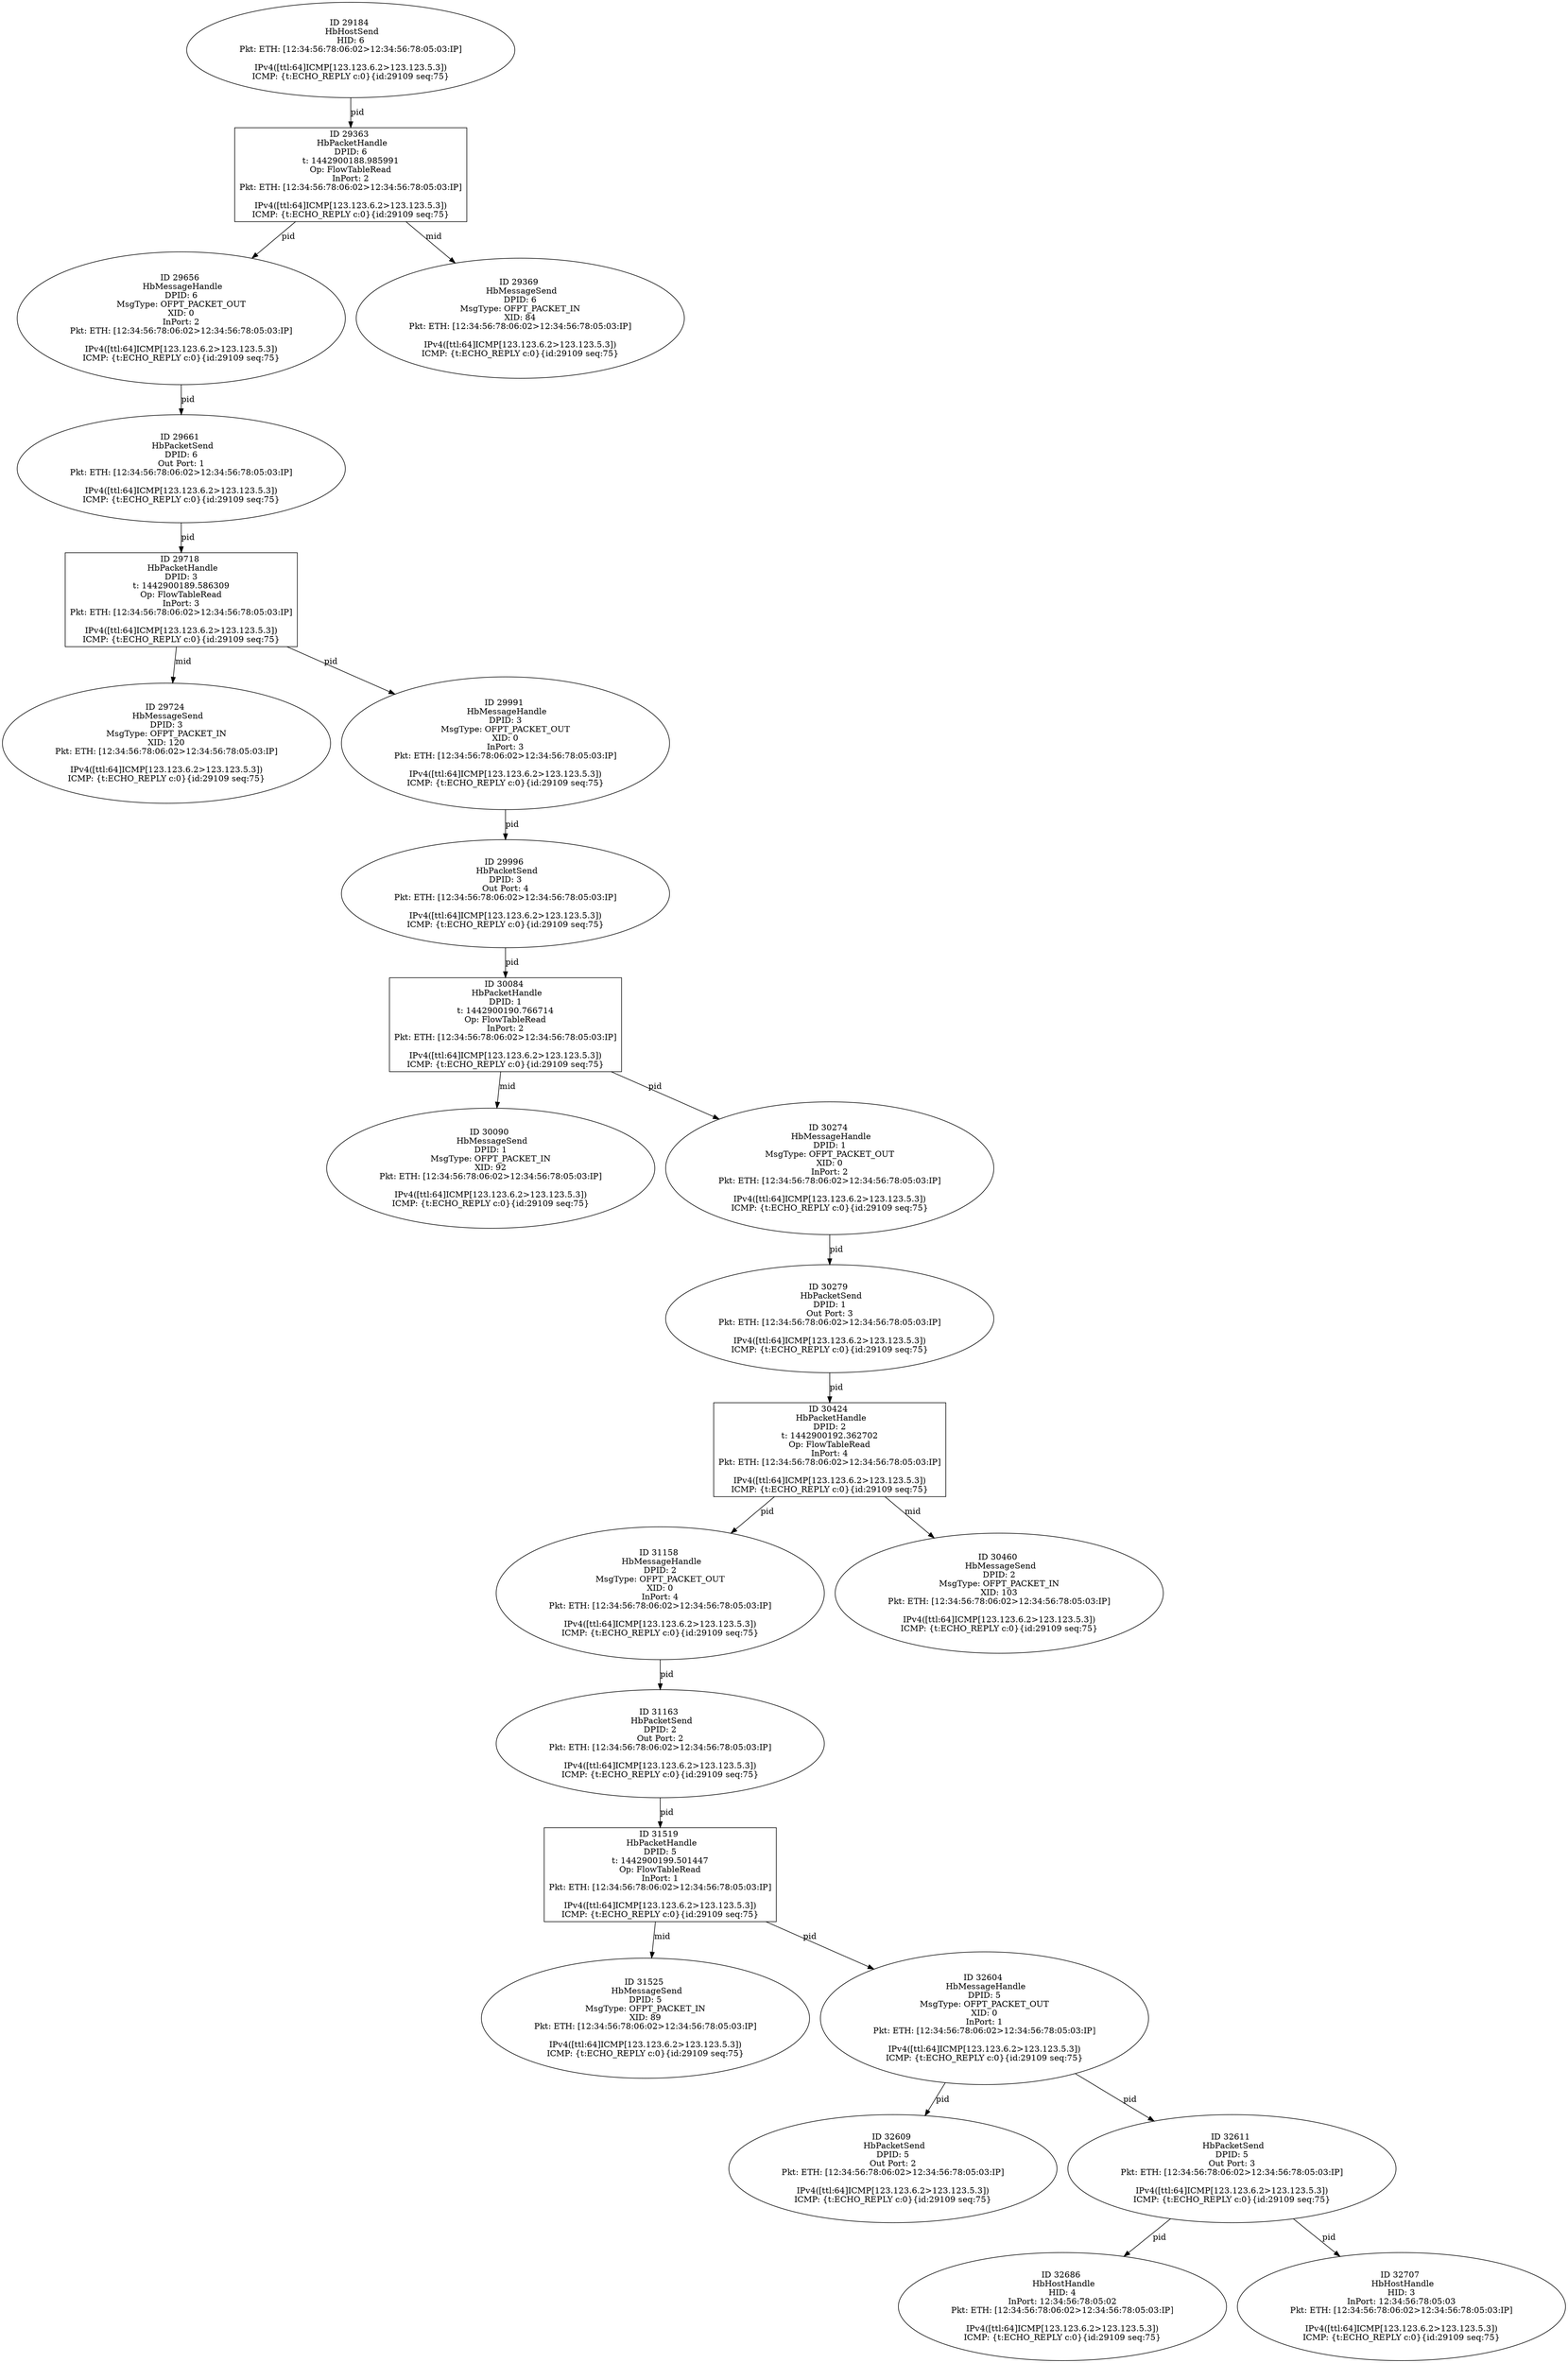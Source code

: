 strict digraph G {
29184 [shape=oval, event=<hb_events.HbHostSend object at 0x10dee8b10>, label="ID 29184 
 HbHostSend
HID: 6
Pkt: ETH: [12:34:56:78:06:02>12:34:56:78:05:03:IP]

IPv4([ttl:64]ICMP[123.123.6.2>123.123.5.3])
ICMP: {t:ECHO_REPLY c:0}{id:29109 seq:75}"];
30084 [shape=box, event=<hb_events.HbPacketHandle object at 0x10e2f3250>, label="ID 30084 
 HbPacketHandle
DPID: 1
t: 1442900190.766714
Op: FlowTableRead
InPort: 2
Pkt: ETH: [12:34:56:78:06:02>12:34:56:78:05:03:IP]

IPv4([ttl:64]ICMP[123.123.6.2>123.123.5.3])
ICMP: {t:ECHO_REPLY c:0}{id:29109 seq:75}"];
30090 [shape=oval, event=<hb_events.HbMessageSend object at 0x10e301710>, label="ID 30090 
 HbMessageSend
DPID: 1
MsgType: OFPT_PACKET_IN
XID: 92
Pkt: ETH: [12:34:56:78:06:02>12:34:56:78:05:03:IP]

IPv4([ttl:64]ICMP[123.123.6.2>123.123.5.3])
ICMP: {t:ECHO_REPLY c:0}{id:29109 seq:75}"];
29656 [shape=oval, event=<hb_events.HbMessageHandle object at 0x10e0c6110>, label="ID 29656 
 HbMessageHandle
DPID: 6
MsgType: OFPT_PACKET_OUT
XID: 0
InPort: 2
Pkt: ETH: [12:34:56:78:06:02>12:34:56:78:05:03:IP]

IPv4([ttl:64]ICMP[123.123.6.2>123.123.5.3])
ICMP: {t:ECHO_REPLY c:0}{id:29109 seq:75}"];
29718 [shape=box, event=<hb_events.HbPacketHandle object at 0x10e11b350>, label="ID 29718 
 HbPacketHandle
DPID: 3
t: 1442900189.586309
Op: FlowTableRead
InPort: 3
Pkt: ETH: [12:34:56:78:06:02>12:34:56:78:05:03:IP]

IPv4([ttl:64]ICMP[123.123.6.2>123.123.5.3])
ICMP: {t:ECHO_REPLY c:0}{id:29109 seq:75}"];
29724 [shape=oval, event=<hb_events.HbMessageSend object at 0x10e11ba90>, label="ID 29724 
 HbMessageSend
DPID: 3
MsgType: OFPT_PACKET_IN
XID: 120
Pkt: ETH: [12:34:56:78:06:02>12:34:56:78:05:03:IP]

IPv4([ttl:64]ICMP[123.123.6.2>123.123.5.3])
ICMP: {t:ECHO_REPLY c:0}{id:29109 seq:75}"];
31519 [shape=box, event=<hb_events.HbPacketHandle object at 0x10e9816d0>, label="ID 31519 
 HbPacketHandle
DPID: 5
t: 1442900199.501447
Op: FlowTableRead
InPort: 1
Pkt: ETH: [12:34:56:78:06:02>12:34:56:78:05:03:IP]

IPv4([ttl:64]ICMP[123.123.6.2>123.123.5.3])
ICMP: {t:ECHO_REPLY c:0}{id:29109 seq:75}"];
31525 [shape=oval, event=<hb_events.HbMessageSend object at 0x10e981e90>, label="ID 31525 
 HbMessageSend
DPID: 5
MsgType: OFPT_PACKET_IN
XID: 89
Pkt: ETH: [12:34:56:78:06:02>12:34:56:78:05:03:IP]

IPv4([ttl:64]ICMP[123.123.6.2>123.123.5.3])
ICMP: {t:ECHO_REPLY c:0}{id:29109 seq:75}"];
29991 [shape=oval, event=<hb_events.HbMessageHandle object at 0x10e245390>, label="ID 29991 
 HbMessageHandle
DPID: 3
MsgType: OFPT_PACKET_OUT
XID: 0
InPort: 3
Pkt: ETH: [12:34:56:78:06:02>12:34:56:78:05:03:IP]

IPv4([ttl:64]ICMP[123.123.6.2>123.123.5.3])
ICMP: {t:ECHO_REPLY c:0}{id:29109 seq:75}"];
29996 [shape=oval, event=<hb_events.HbPacketSend object at 0x10e25eb10>, label="ID 29996 
 HbPacketSend
DPID: 3
Out Port: 4
Pkt: ETH: [12:34:56:78:06:02>12:34:56:78:05:03:IP]

IPv4([ttl:64]ICMP[123.123.6.2>123.123.5.3])
ICMP: {t:ECHO_REPLY c:0}{id:29109 seq:75}"];
32686 [shape=oval, event=<hb_events.HbHostHandle object at 0x10eb7ef50>, label="ID 32686 
 HbHostHandle
HID: 4
InPort: 12:34:56:78:05:02
Pkt: ETH: [12:34:56:78:06:02>12:34:56:78:05:03:IP]

IPv4([ttl:64]ICMP[123.123.6.2>123.123.5.3])
ICMP: {t:ECHO_REPLY c:0}{id:29109 seq:75}"];
29363 [shape=box, event=<hb_events.HbPacketHandle object at 0x10dfb9d90>, label="ID 29363 
 HbPacketHandle
DPID: 6
t: 1442900188.985991
Op: FlowTableRead
InPort: 2
Pkt: ETH: [12:34:56:78:06:02>12:34:56:78:05:03:IP]

IPv4([ttl:64]ICMP[123.123.6.2>123.123.5.3])
ICMP: {t:ECHO_REPLY c:0}{id:29109 seq:75}"];
31158 [shape=oval, event=<hb_events.HbMessageHandle object at 0x10e8b2810>, label="ID 31158 
 HbMessageHandle
DPID: 2
MsgType: OFPT_PACKET_OUT
XID: 0
InPort: 4
Pkt: ETH: [12:34:56:78:06:02>12:34:56:78:05:03:IP]

IPv4([ttl:64]ICMP[123.123.6.2>123.123.5.3])
ICMP: {t:ECHO_REPLY c:0}{id:29109 seq:75}"];
29369 [shape=oval, event=<hb_events.HbMessageSend object at 0x10dfc5c90>, label="ID 29369 
 HbMessageSend
DPID: 6
MsgType: OFPT_PACKET_IN
XID: 84
Pkt: ETH: [12:34:56:78:06:02>12:34:56:78:05:03:IP]

IPv4([ttl:64]ICMP[123.123.6.2>123.123.5.3])
ICMP: {t:ECHO_REPLY c:0}{id:29109 seq:75}"];
31163 [shape=oval, event=<hb_events.HbPacketSend object at 0x10e8b9110>, label="ID 31163 
 HbPacketSend
DPID: 2
Out Port: 2
Pkt: ETH: [12:34:56:78:06:02>12:34:56:78:05:03:IP]

IPv4([ttl:64]ICMP[123.123.6.2>123.123.5.3])
ICMP: {t:ECHO_REPLY c:0}{id:29109 seq:75}"];
30274 [shape=oval, event=<hb_events.HbMessageHandle object at 0x10e3f66d0>, label="ID 30274 
 HbMessageHandle
DPID: 1
MsgType: OFPT_PACKET_OUT
XID: 0
InPort: 2
Pkt: ETH: [12:34:56:78:06:02>12:34:56:78:05:03:IP]

IPv4([ttl:64]ICMP[123.123.6.2>123.123.5.3])
ICMP: {t:ECHO_REPLY c:0}{id:29109 seq:75}"];
32707 [shape=oval, event=<hb_events.HbHostHandle object at 0x10eb86b90>, label="ID 32707 
 HbHostHandle
HID: 3
InPort: 12:34:56:78:05:03
Pkt: ETH: [12:34:56:78:06:02>12:34:56:78:05:03:IP]

IPv4([ttl:64]ICMP[123.123.6.2>123.123.5.3])
ICMP: {t:ECHO_REPLY c:0}{id:29109 seq:75}"];
30279 [shape=oval, event=<hb_events.HbPacketSend object at 0x10e404a90>, label="ID 30279 
 HbPacketSend
DPID: 1
Out Port: 3
Pkt: ETH: [12:34:56:78:06:02>12:34:56:78:05:03:IP]

IPv4([ttl:64]ICMP[123.123.6.2>123.123.5.3])
ICMP: {t:ECHO_REPLY c:0}{id:29109 seq:75}"];
30424 [shape=box, event=<hb_events.HbPacketHandle object at 0x10e4d2e50>, label="ID 30424 
 HbPacketHandle
DPID: 2
t: 1442900192.362702
Op: FlowTableRead
InPort: 4
Pkt: ETH: [12:34:56:78:06:02>12:34:56:78:05:03:IP]

IPv4([ttl:64]ICMP[123.123.6.2>123.123.5.3])
ICMP: {t:ECHO_REPLY c:0}{id:29109 seq:75}"];
32604 [shape=oval, event=<hb_events.HbMessageHandle object at 0x10eb6cb50>, label="ID 32604 
 HbMessageHandle
DPID: 5
MsgType: OFPT_PACKET_OUT
XID: 0
InPort: 1
Pkt: ETH: [12:34:56:78:06:02>12:34:56:78:05:03:IP]

IPv4([ttl:64]ICMP[123.123.6.2>123.123.5.3])
ICMP: {t:ECHO_REPLY c:0}{id:29109 seq:75}"];
29661 [shape=oval, event=<hb_events.HbPacketSend object at 0x10e0c6a50>, label="ID 29661 
 HbPacketSend
DPID: 6
Out Port: 1
Pkt: ETH: [12:34:56:78:06:02>12:34:56:78:05:03:IP]

IPv4([ttl:64]ICMP[123.123.6.2>123.123.5.3])
ICMP: {t:ECHO_REPLY c:0}{id:29109 seq:75}"];
32609 [shape=oval, event=<hb_events.HbPacketSend object at 0x10eb73090>, label="ID 32609 
 HbPacketSend
DPID: 5
Out Port: 2
Pkt: ETH: [12:34:56:78:06:02>12:34:56:78:05:03:IP]

IPv4([ttl:64]ICMP[123.123.6.2>123.123.5.3])
ICMP: {t:ECHO_REPLY c:0}{id:29109 seq:75}"];
32611 [shape=oval, event=<hb_events.HbPacketSend object at 0x10eb732d0>, label="ID 32611 
 HbPacketSend
DPID: 5
Out Port: 3
Pkt: ETH: [12:34:56:78:06:02>12:34:56:78:05:03:IP]

IPv4([ttl:64]ICMP[123.123.6.2>123.123.5.3])
ICMP: {t:ECHO_REPLY c:0}{id:29109 seq:75}"];
30460 [shape=oval, event=<hb_events.HbMessageSend object at 0x10e4d8290>, label="ID 30460 
 HbMessageSend
DPID: 2
MsgType: OFPT_PACKET_IN
XID: 103
Pkt: ETH: [12:34:56:78:06:02>12:34:56:78:05:03:IP]

IPv4([ttl:64]ICMP[123.123.6.2>123.123.5.3])
ICMP: {t:ECHO_REPLY c:0}{id:29109 seq:75}"];
29184 -> 29363  [rel=pid, label=pid];
30084 -> 30090  [rel=mid, label=mid];
30084 -> 30274  [rel=pid, label=pid];
29656 -> 29661  [rel=pid, label=pid];
29718 -> 29724  [rel=mid, label=mid];
29718 -> 29991  [rel=pid, label=pid];
31519 -> 32604  [rel=pid, label=pid];
31519 -> 31525  [rel=mid, label=mid];
29991 -> 29996  [rel=pid, label=pid];
29996 -> 30084  [rel=pid, label=pid];
29363 -> 29656  [rel=pid, label=pid];
29363 -> 29369  [rel=mid, label=mid];
31158 -> 31163  [rel=pid, label=pid];
31163 -> 31519  [rel=pid, label=pid];
30274 -> 30279  [rel=pid, label=pid];
30279 -> 30424  [rel=pid, label=pid];
30424 -> 30460  [rel=mid, label=mid];
30424 -> 31158  [rel=pid, label=pid];
32604 -> 32609  [rel=pid, label=pid];
32604 -> 32611  [rel=pid, label=pid];
29661 -> 29718  [rel=pid, label=pid];
32611 -> 32707  [rel=pid, label=pid];
32611 -> 32686  [rel=pid, label=pid];
}
